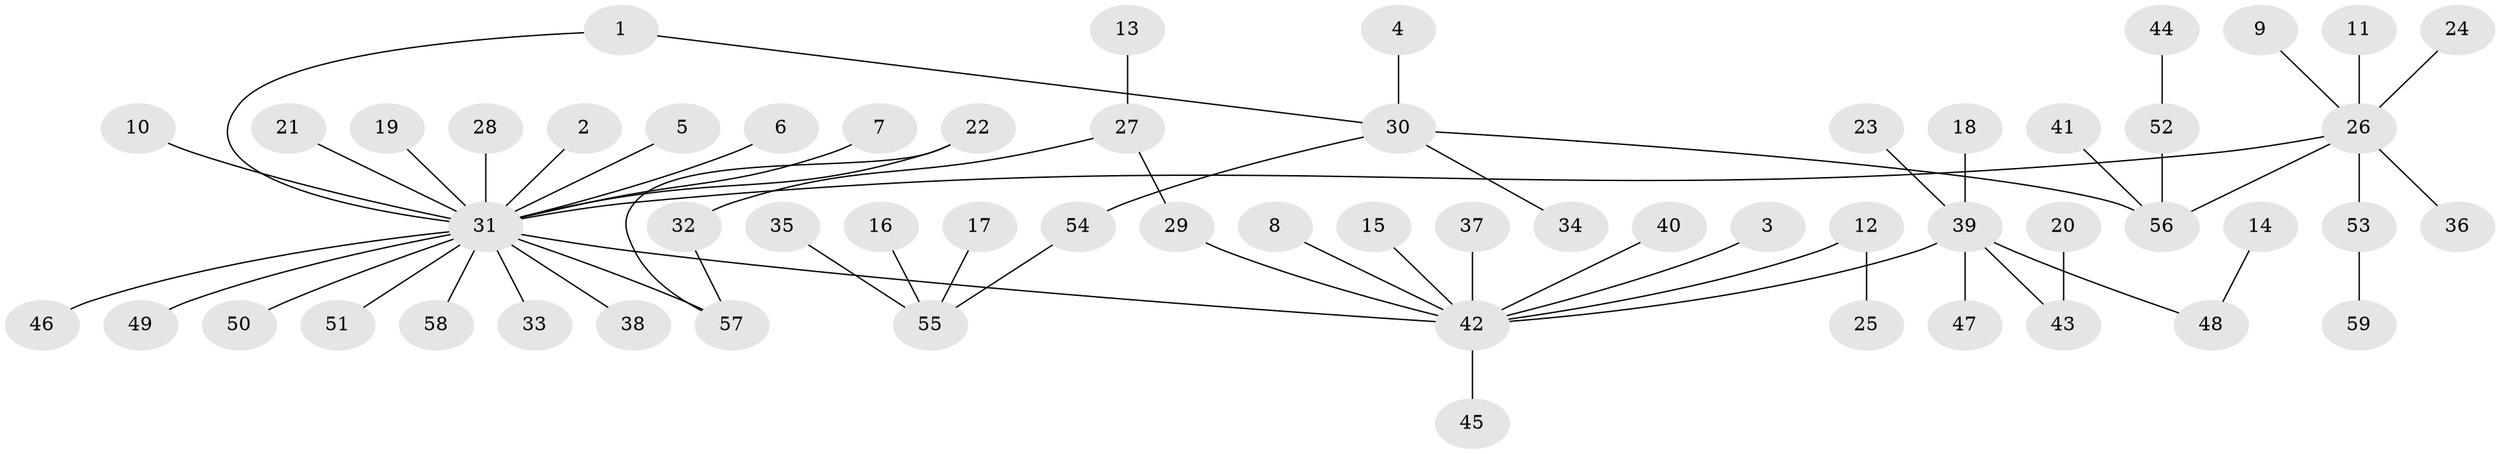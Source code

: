 // original degree distribution, {22: 0.008547008547008548, 2: 0.1111111111111111, 7: 0.008547008547008548, 12: 0.008547008547008548, 9: 0.017094017094017096, 1: 0.6837606837606838, 5: 0.03418803418803419, 4: 0.03418803418803419, 3: 0.07692307692307693, 6: 0.017094017094017096}
// Generated by graph-tools (version 1.1) at 2025/36/03/04/25 23:36:39]
// undirected, 59 vertices, 61 edges
graph export_dot {
  node [color=gray90,style=filled];
  1;
  2;
  3;
  4;
  5;
  6;
  7;
  8;
  9;
  10;
  11;
  12;
  13;
  14;
  15;
  16;
  17;
  18;
  19;
  20;
  21;
  22;
  23;
  24;
  25;
  26;
  27;
  28;
  29;
  30;
  31;
  32;
  33;
  34;
  35;
  36;
  37;
  38;
  39;
  40;
  41;
  42;
  43;
  44;
  45;
  46;
  47;
  48;
  49;
  50;
  51;
  52;
  53;
  54;
  55;
  56;
  57;
  58;
  59;
  1 -- 30 [weight=1.0];
  1 -- 31 [weight=1.0];
  2 -- 31 [weight=1.0];
  3 -- 42 [weight=1.0];
  4 -- 30 [weight=1.0];
  5 -- 31 [weight=1.0];
  6 -- 31 [weight=1.0];
  7 -- 31 [weight=1.0];
  8 -- 42 [weight=1.0];
  9 -- 26 [weight=1.0];
  10 -- 31 [weight=1.0];
  11 -- 26 [weight=1.0];
  12 -- 25 [weight=1.0];
  12 -- 42 [weight=1.0];
  13 -- 27 [weight=1.0];
  14 -- 48 [weight=1.0];
  15 -- 42 [weight=1.0];
  16 -- 55 [weight=1.0];
  17 -- 55 [weight=1.0];
  18 -- 39 [weight=1.0];
  19 -- 31 [weight=2.0];
  20 -- 43 [weight=1.0];
  21 -- 31 [weight=1.0];
  22 -- 31 [weight=1.0];
  22 -- 57 [weight=1.0];
  23 -- 39 [weight=1.0];
  24 -- 26 [weight=1.0];
  26 -- 31 [weight=1.0];
  26 -- 36 [weight=1.0];
  26 -- 53 [weight=1.0];
  26 -- 56 [weight=1.0];
  27 -- 29 [weight=1.0];
  27 -- 32 [weight=1.0];
  28 -- 31 [weight=1.0];
  29 -- 42 [weight=1.0];
  30 -- 34 [weight=1.0];
  30 -- 54 [weight=1.0];
  30 -- 56 [weight=1.0];
  31 -- 33 [weight=1.0];
  31 -- 38 [weight=1.0];
  31 -- 42 [weight=1.0];
  31 -- 46 [weight=1.0];
  31 -- 49 [weight=1.0];
  31 -- 50 [weight=1.0];
  31 -- 51 [weight=1.0];
  31 -- 57 [weight=1.0];
  31 -- 58 [weight=1.0];
  32 -- 57 [weight=1.0];
  35 -- 55 [weight=1.0];
  37 -- 42 [weight=1.0];
  39 -- 42 [weight=1.0];
  39 -- 43 [weight=1.0];
  39 -- 47 [weight=1.0];
  39 -- 48 [weight=1.0];
  40 -- 42 [weight=1.0];
  41 -- 56 [weight=1.0];
  42 -- 45 [weight=1.0];
  44 -- 52 [weight=1.0];
  52 -- 56 [weight=1.0];
  53 -- 59 [weight=1.0];
  54 -- 55 [weight=1.0];
}
